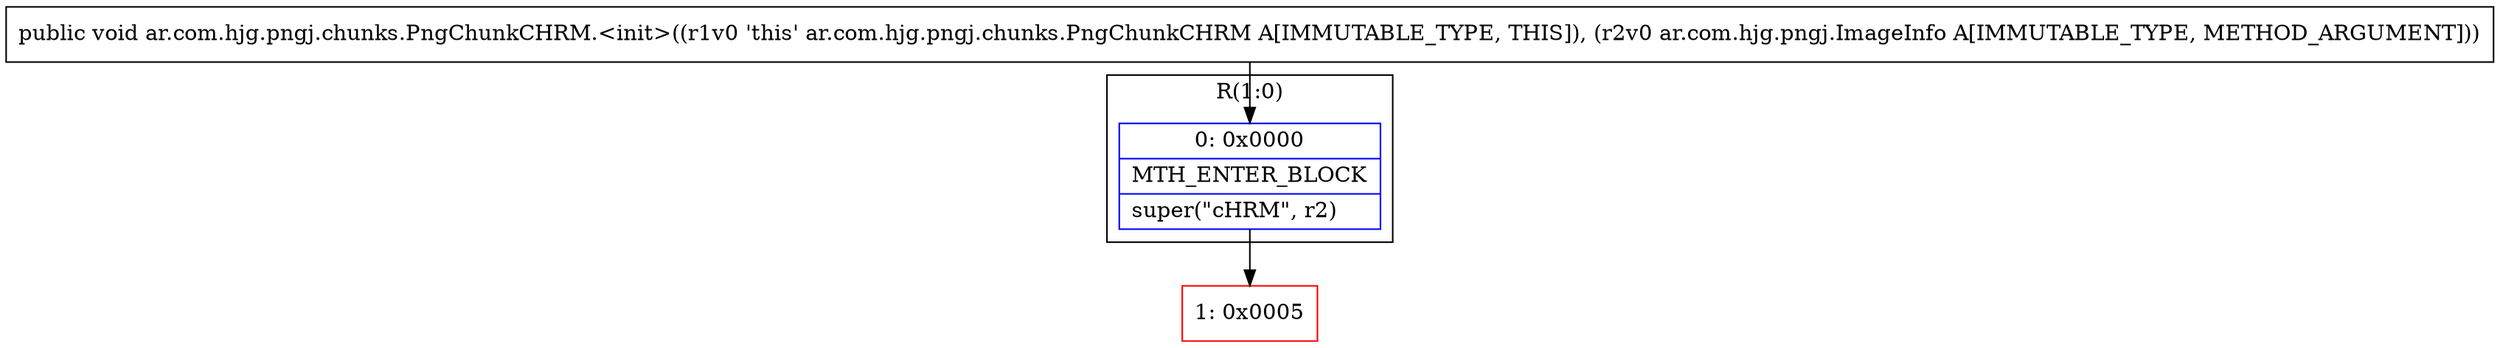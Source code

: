 digraph "CFG forar.com.hjg.pngj.chunks.PngChunkCHRM.\<init\>(Lar\/com\/hjg\/pngj\/ImageInfo;)V" {
subgraph cluster_Region_1768721919 {
label = "R(1:0)";
node [shape=record,color=blue];
Node_0 [shape=record,label="{0\:\ 0x0000|MTH_ENTER_BLOCK\l|super(\"cHRM\", r2)\l}"];
}
Node_1 [shape=record,color=red,label="{1\:\ 0x0005}"];
MethodNode[shape=record,label="{public void ar.com.hjg.pngj.chunks.PngChunkCHRM.\<init\>((r1v0 'this' ar.com.hjg.pngj.chunks.PngChunkCHRM A[IMMUTABLE_TYPE, THIS]), (r2v0 ar.com.hjg.pngj.ImageInfo A[IMMUTABLE_TYPE, METHOD_ARGUMENT])) }"];
MethodNode -> Node_0;
Node_0 -> Node_1;
}

